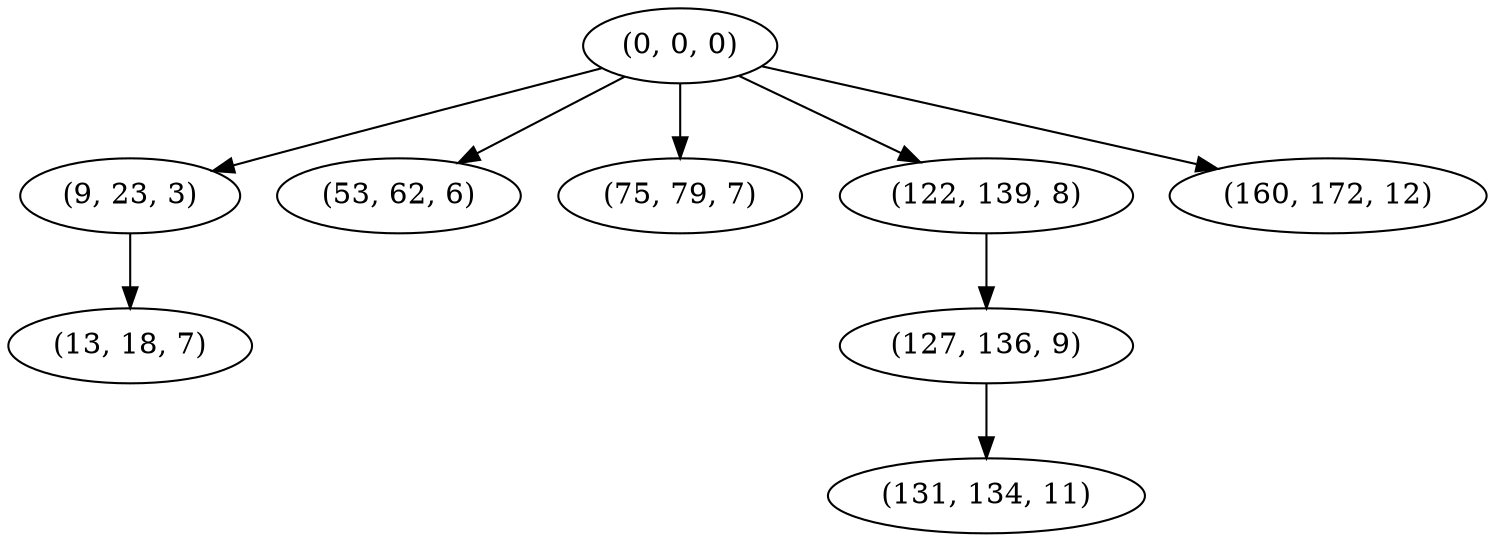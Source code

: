 digraph tree {
    "(0, 0, 0)";
    "(9, 23, 3)";
    "(13, 18, 7)";
    "(53, 62, 6)";
    "(75, 79, 7)";
    "(122, 139, 8)";
    "(127, 136, 9)";
    "(131, 134, 11)";
    "(160, 172, 12)";
    "(0, 0, 0)" -> "(9, 23, 3)";
    "(0, 0, 0)" -> "(53, 62, 6)";
    "(0, 0, 0)" -> "(75, 79, 7)";
    "(0, 0, 0)" -> "(122, 139, 8)";
    "(0, 0, 0)" -> "(160, 172, 12)";
    "(9, 23, 3)" -> "(13, 18, 7)";
    "(122, 139, 8)" -> "(127, 136, 9)";
    "(127, 136, 9)" -> "(131, 134, 11)";
}
